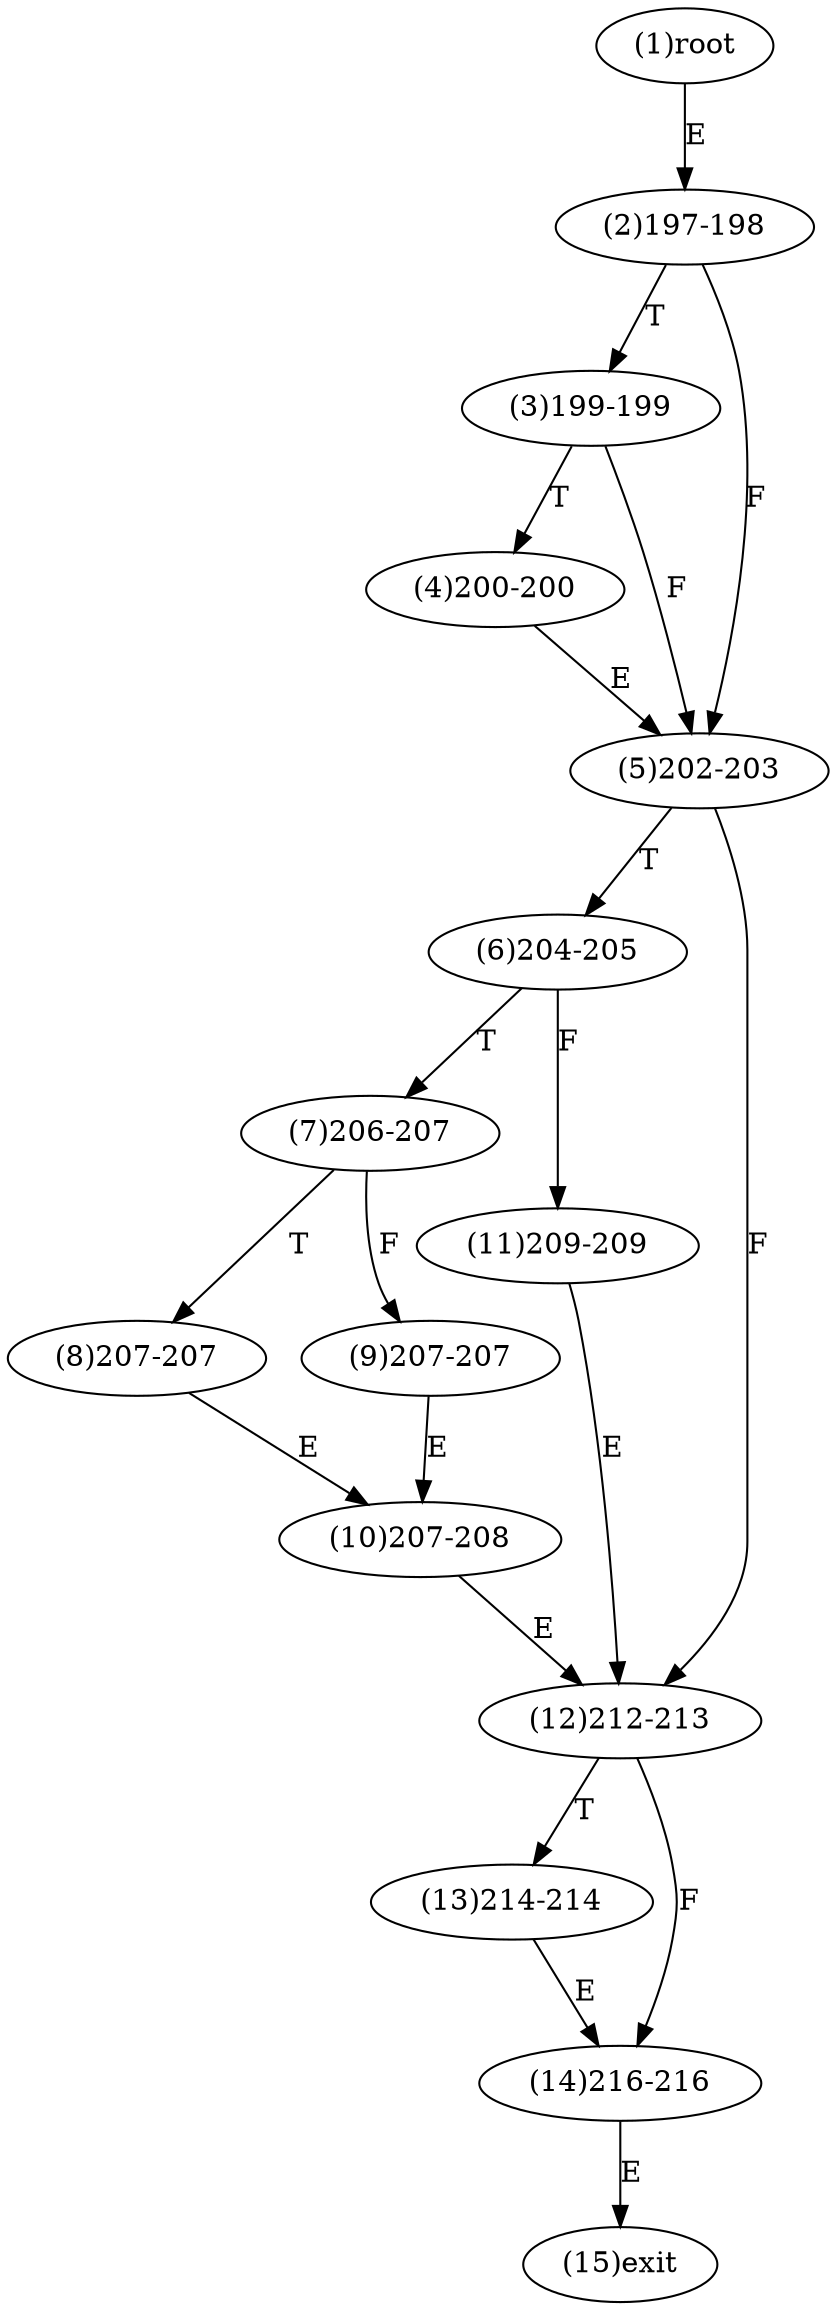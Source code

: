 digraph "" { 
1[ label="(1)root"];
2[ label="(2)197-198"];
3[ label="(3)199-199"];
4[ label="(4)200-200"];
5[ label="(5)202-203"];
6[ label="(6)204-205"];
7[ label="(7)206-207"];
8[ label="(8)207-207"];
9[ label="(9)207-207"];
10[ label="(10)207-208"];
11[ label="(11)209-209"];
12[ label="(12)212-213"];
13[ label="(13)214-214"];
14[ label="(14)216-216"];
15[ label="(15)exit"];
1->2[ label="E"];
2->5[ label="F"];
2->3[ label="T"];
3->5[ label="F"];
3->4[ label="T"];
4->5[ label="E"];
5->12[ label="F"];
5->6[ label="T"];
6->11[ label="F"];
6->7[ label="T"];
7->9[ label="F"];
7->8[ label="T"];
8->10[ label="E"];
9->10[ label="E"];
10->12[ label="E"];
11->12[ label="E"];
12->14[ label="F"];
12->13[ label="T"];
13->14[ label="E"];
14->15[ label="E"];
}